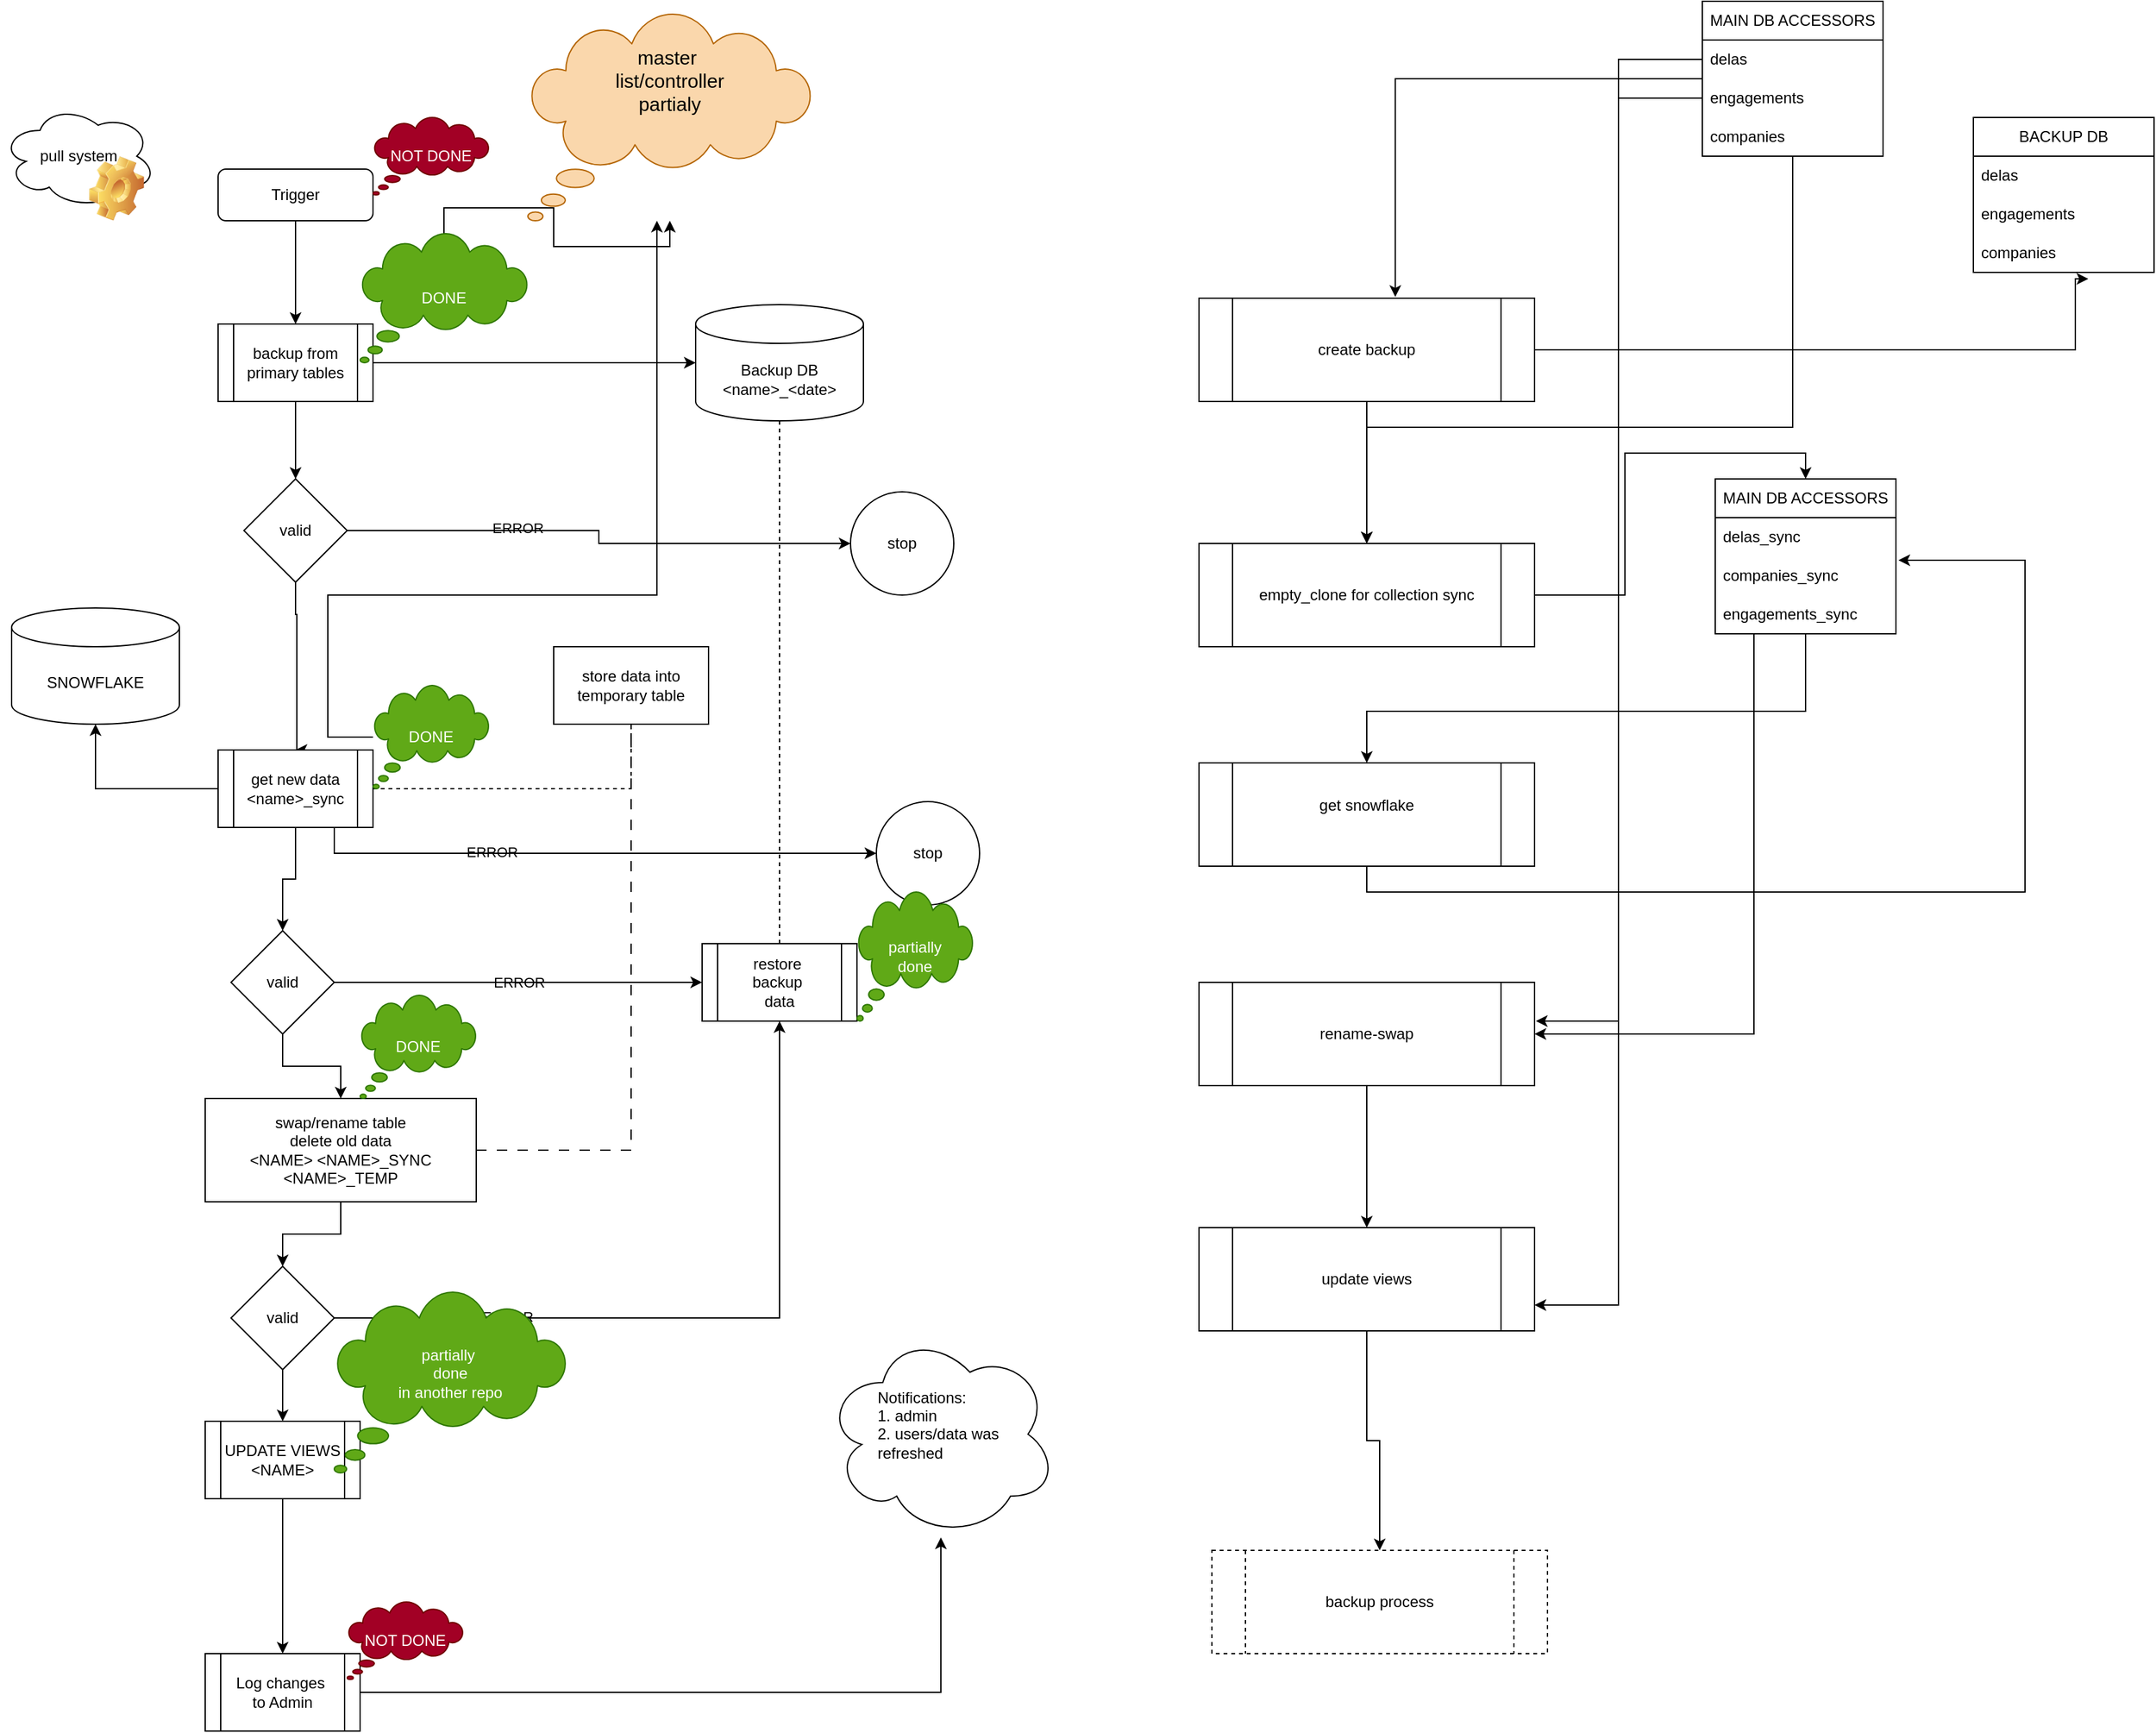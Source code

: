 <mxfile version="26.0.6">
  <diagram id="C5RBs43oDa-KdzZeNtuy" name="Page-1">
    <mxGraphModel dx="1668" dy="1202" grid="1" gridSize="10" guides="1" tooltips="1" connect="1" arrows="1" fold="1" page="0" pageScale="1" pageWidth="583" pageHeight="827" background="none" math="0" shadow="0">
      <root>
        <mxCell id="WIyWlLk6GJQsqaUBKTNV-0" />
        <mxCell id="WIyWlLk6GJQsqaUBKTNV-1" parent="WIyWlLk6GJQsqaUBKTNV-0" />
        <mxCell id="ZRK5j3wljSKJTThkrk0z-1" style="edgeStyle=orthogonalEdgeStyle;rounded=0;orthogonalLoop=1;jettySize=auto;html=1;exitX=0.5;exitY=1;exitDx=0;exitDy=0;entryX=0.5;entryY=0;entryDx=0;entryDy=0;labelBackgroundColor=none;fontColor=default;" parent="WIyWlLk6GJQsqaUBKTNV-1" source="WIyWlLk6GJQsqaUBKTNV-3" target="ZRK5j3wljSKJTThkrk0z-0" edge="1">
          <mxGeometry relative="1" as="geometry" />
        </mxCell>
        <mxCell id="WIyWlLk6GJQsqaUBKTNV-3" value="Trigger" style="rounded=1;whiteSpace=wrap;html=1;fontSize=12;glass=0;strokeWidth=1;shadow=0;labelBackgroundColor=none;" parent="WIyWlLk6GJQsqaUBKTNV-1" vertex="1">
          <mxGeometry x="160" y="80" width="120" height="40" as="geometry" />
        </mxCell>
        <mxCell id="ZRK5j3wljSKJTThkrk0z-2" style="edgeStyle=orthogonalEdgeStyle;rounded=0;orthogonalLoop=1;jettySize=auto;html=1;entryX=0.5;entryY=0;entryDx=0;entryDy=0;labelBackgroundColor=none;fontColor=default;" parent="WIyWlLk6GJQsqaUBKTNV-1" source="ZRK5j3wljSKJTThkrk0z-0" target="ZRK5j3wljSKJTThkrk0z-3" edge="1">
          <mxGeometry relative="1" as="geometry">
            <mxPoint x="220" y="360" as="targetPoint" />
          </mxGeometry>
        </mxCell>
        <mxCell id="ZRK5j3wljSKJTThkrk0z-20" style="edgeStyle=orthogonalEdgeStyle;rounded=0;orthogonalLoop=1;jettySize=auto;html=1;entryX=0;entryY=0.5;entryDx=0;entryDy=0;entryPerimeter=0;labelBackgroundColor=none;fontColor=default;" parent="WIyWlLk6GJQsqaUBKTNV-1" source="ZRK5j3wljSKJTThkrk0z-0" target="ZRK5j3wljSKJTThkrk0z-21" edge="1">
          <mxGeometry relative="1" as="geometry">
            <mxPoint x="530" y="230" as="targetPoint" />
          </mxGeometry>
        </mxCell>
        <mxCell id="ZRK5j3wljSKJTThkrk0z-0" value="backup from primary tables" style="shape=process;whiteSpace=wrap;html=1;backgroundOutline=1;labelBackgroundColor=none;" parent="WIyWlLk6GJQsqaUBKTNV-1" vertex="1">
          <mxGeometry x="160" y="200" width="120" height="60" as="geometry" />
        </mxCell>
        <mxCell id="ZRK5j3wljSKJTThkrk0z-4" style="edgeStyle=orthogonalEdgeStyle;rounded=0;orthogonalLoop=1;jettySize=auto;html=1;entryX=0;entryY=0.5;entryDx=0;entryDy=0;labelBackgroundColor=none;fontColor=default;" parent="WIyWlLk6GJQsqaUBKTNV-1" source="ZRK5j3wljSKJTThkrk0z-3" target="ZRK5j3wljSKJTThkrk0z-5" edge="1">
          <mxGeometry relative="1" as="geometry">
            <mxPoint x="390" y="400" as="targetPoint" />
          </mxGeometry>
        </mxCell>
        <mxCell id="ZRK5j3wljSKJTThkrk0z-6" value="ERROR" style="edgeLabel;html=1;align=center;verticalAlign=middle;resizable=0;points=[];labelBackgroundColor=none;" parent="ZRK5j3wljSKJTThkrk0z-4" vertex="1" connectable="0">
          <mxGeometry x="-0.339" y="2" relative="1" as="geometry">
            <mxPoint as="offset" />
          </mxGeometry>
        </mxCell>
        <mxCell id="ZRK5j3wljSKJTThkrk0z-8" style="edgeStyle=orthogonalEdgeStyle;rounded=0;orthogonalLoop=1;jettySize=auto;html=1;entryX=0.5;entryY=0;entryDx=0;entryDy=0;labelBackgroundColor=none;fontColor=default;" parent="WIyWlLk6GJQsqaUBKTNV-1" source="ZRK5j3wljSKJTThkrk0z-3" target="ZRK5j3wljSKJTThkrk0z-17" edge="1">
          <mxGeometry relative="1" as="geometry">
            <mxPoint x="220" y="450" as="targetPoint" />
            <Array as="points">
              <mxPoint x="220" y="425" />
              <mxPoint x="221" y="425" />
            </Array>
          </mxGeometry>
        </mxCell>
        <mxCell id="ZRK5j3wljSKJTThkrk0z-3" value="valid" style="rhombus;whiteSpace=wrap;html=1;labelBackgroundColor=none;" parent="WIyWlLk6GJQsqaUBKTNV-1" vertex="1">
          <mxGeometry x="180" y="320" width="80" height="80" as="geometry" />
        </mxCell>
        <mxCell id="ZRK5j3wljSKJTThkrk0z-5" value="stop" style="ellipse;whiteSpace=wrap;html=1;aspect=fixed;labelBackgroundColor=none;" parent="WIyWlLk6GJQsqaUBKTNV-1" vertex="1">
          <mxGeometry x="650" y="330" width="80" height="80" as="geometry" />
        </mxCell>
        <mxCell id="ZRK5j3wljSKJTThkrk0z-11" value="" style="edgeStyle=orthogonalEdgeStyle;rounded=0;orthogonalLoop=1;jettySize=auto;html=1;labelBackgroundColor=none;fontColor=default;" parent="WIyWlLk6GJQsqaUBKTNV-1" edge="1">
          <mxGeometry relative="1" as="geometry">
            <mxPoint x="220" y="510" as="sourcePoint" />
          </mxGeometry>
        </mxCell>
        <mxCell id="ZRK5j3wljSKJTThkrk0z-14" value="" style="edgeStyle=orthogonalEdgeStyle;rounded=0;orthogonalLoop=1;jettySize=auto;html=1;labelBackgroundColor=none;fontColor=default;exitX=0.75;exitY=1;exitDx=0;exitDy=0;" parent="WIyWlLk6GJQsqaUBKTNV-1" target="ZRK5j3wljSKJTThkrk0z-13" edge="1" source="ZRK5j3wljSKJTThkrk0z-17">
          <mxGeometry relative="1" as="geometry">
            <mxPoint x="260" y="620" as="sourcePoint" />
          </mxGeometry>
        </mxCell>
        <mxCell id="ZRK5j3wljSKJTThkrk0z-15" value="ERROR" style="edgeLabel;html=1;align=center;verticalAlign=middle;resizable=0;points=[];labelBackgroundColor=none;" parent="ZRK5j3wljSKJTThkrk0z-14" vertex="1" connectable="0">
          <mxGeometry x="-0.357" y="1" relative="1" as="geometry">
            <mxPoint as="offset" />
          </mxGeometry>
        </mxCell>
        <mxCell id="ZRK5j3wljSKJTThkrk0z-13" value="stop" style="ellipse;whiteSpace=wrap;html=1;labelBackgroundColor=none;" parent="WIyWlLk6GJQsqaUBKTNV-1" vertex="1">
          <mxGeometry x="670" y="570" width="80" height="80" as="geometry" />
        </mxCell>
        <mxCell id="ZRK5j3wljSKJTThkrk0z-25" value="" style="edgeStyle=orthogonalEdgeStyle;rounded=0;orthogonalLoop=1;jettySize=auto;html=1;labelBackgroundColor=none;fontColor=default;" parent="WIyWlLk6GJQsqaUBKTNV-1" source="ZRK5j3wljSKJTThkrk0z-17" target="ZRK5j3wljSKJTThkrk0z-24" edge="1">
          <mxGeometry relative="1" as="geometry" />
        </mxCell>
        <mxCell id="ZRK5j3wljSKJTThkrk0z-43" style="edgeStyle=orthogonalEdgeStyle;rounded=0;orthogonalLoop=1;jettySize=auto;html=1;labelBackgroundColor=none;fontColor=default;" parent="WIyWlLk6GJQsqaUBKTNV-1" source="ZRK5j3wljSKJTThkrk0z-17" target="ZRK5j3wljSKJTThkrk0z-42" edge="1">
          <mxGeometry relative="1" as="geometry" />
        </mxCell>
        <mxCell id="ZRK5j3wljSKJTThkrk0z-47" value="" style="edgeStyle=orthogonalEdgeStyle;rounded=0;orthogonalLoop=1;jettySize=auto;html=1;dashed=1;endArrow=none;endFill=0;labelBackgroundColor=none;fontColor=default;" parent="WIyWlLk6GJQsqaUBKTNV-1" source="ZRK5j3wljSKJTThkrk0z-17" target="ZRK5j3wljSKJTThkrk0z-46" edge="1">
          <mxGeometry relative="1" as="geometry" />
        </mxCell>
        <mxCell id="ZRK5j3wljSKJTThkrk0z-17" value="get new data&lt;div&gt;&amp;lt;name&amp;gt;_sync&lt;/div&gt;" style="shape=process;whiteSpace=wrap;html=1;backgroundOutline=1;labelBackgroundColor=none;" parent="WIyWlLk6GJQsqaUBKTNV-1" vertex="1">
          <mxGeometry x="160" y="530" width="120" height="60" as="geometry" />
        </mxCell>
        <mxCell id="ZRK5j3wljSKJTThkrk0z-29" style="edgeStyle=orthogonalEdgeStyle;rounded=0;orthogonalLoop=1;jettySize=auto;html=1;entryX=0.5;entryY=0;entryDx=0;entryDy=0;endArrow=none;endFill=0;dashed=1;labelBackgroundColor=none;fontColor=default;" parent="WIyWlLk6GJQsqaUBKTNV-1" source="ZRK5j3wljSKJTThkrk0z-21" target="ZRK5j3wljSKJTThkrk0z-27" edge="1">
          <mxGeometry relative="1" as="geometry" />
        </mxCell>
        <mxCell id="ZRK5j3wljSKJTThkrk0z-21" value="Backup DB&lt;div&gt;&amp;lt;name&amp;gt;_&amp;lt;date&amp;gt;&lt;/div&gt;" style="shape=cylinder3;whiteSpace=wrap;html=1;boundedLbl=1;backgroundOutline=1;size=15;labelBackgroundColor=none;" parent="WIyWlLk6GJQsqaUBKTNV-1" vertex="1">
          <mxGeometry x="530" y="185" width="130" height="90" as="geometry" />
        </mxCell>
        <mxCell id="ZRK5j3wljSKJTThkrk0z-26" value="ERROR" style="edgeStyle=orthogonalEdgeStyle;rounded=0;orthogonalLoop=1;jettySize=auto;html=1;entryX=0;entryY=0.5;entryDx=0;entryDy=0;labelBackgroundColor=none;fontColor=default;" parent="WIyWlLk6GJQsqaUBKTNV-1" source="ZRK5j3wljSKJTThkrk0z-24" target="ZRK5j3wljSKJTThkrk0z-27" edge="1">
          <mxGeometry relative="1" as="geometry">
            <mxPoint x="400" y="910" as="targetPoint" />
          </mxGeometry>
        </mxCell>
        <mxCell id="ZRK5j3wljSKJTThkrk0z-51" value="" style="edgeStyle=orthogonalEdgeStyle;rounded=0;orthogonalLoop=1;jettySize=auto;html=1;labelBackgroundColor=none;fontColor=default;" parent="WIyWlLk6GJQsqaUBKTNV-1" source="ZRK5j3wljSKJTThkrk0z-24" target="ZRK5j3wljSKJTThkrk0z-50" edge="1">
          <mxGeometry relative="1" as="geometry" />
        </mxCell>
        <mxCell id="ZRK5j3wljSKJTThkrk0z-24" value="valid" style="rhombus;whiteSpace=wrap;html=1;labelBackgroundColor=none;" parent="WIyWlLk6GJQsqaUBKTNV-1" vertex="1">
          <mxGeometry x="170" y="670" width="80" height="80" as="geometry" />
        </mxCell>
        <mxCell id="ZRK5j3wljSKJTThkrk0z-27" value="restore&amp;nbsp;&lt;div&gt;backup&amp;nbsp;&lt;/div&gt;&lt;div&gt;data&lt;/div&gt;" style="shape=process;whiteSpace=wrap;html=1;backgroundOutline=1;labelBackgroundColor=none;" parent="WIyWlLk6GJQsqaUBKTNV-1" vertex="1">
          <mxGeometry x="535" y="680" width="120" height="60" as="geometry" />
        </mxCell>
        <mxCell id="ZRK5j3wljSKJTThkrk0z-28" style="edgeStyle=orthogonalEdgeStyle;rounded=0;orthogonalLoop=1;jettySize=auto;html=1;exitX=0.5;exitY=1;exitDx=0;exitDy=0;exitPerimeter=0;labelBackgroundColor=none;fontColor=default;" parent="WIyWlLk6GJQsqaUBKTNV-1" source="ZRK5j3wljSKJTThkrk0z-21" target="ZRK5j3wljSKJTThkrk0z-21" edge="1">
          <mxGeometry relative="1" as="geometry" />
        </mxCell>
        <mxCell id="ZRK5j3wljSKJTThkrk0z-39" style="edgeStyle=orthogonalEdgeStyle;rounded=0;orthogonalLoop=1;jettySize=auto;html=1;labelBackgroundColor=none;fontColor=default;" parent="WIyWlLk6GJQsqaUBKTNV-1" source="ZRK5j3wljSKJTThkrk0z-31" target="ZRK5j3wljSKJTThkrk0z-38" edge="1">
          <mxGeometry relative="1" as="geometry" />
        </mxCell>
        <mxCell id="ZRK5j3wljSKJTThkrk0z-31" value="Log changes&amp;nbsp;&lt;div&gt;to Admin&lt;/div&gt;" style="shape=process;whiteSpace=wrap;html=1;backgroundOutline=1;labelBackgroundColor=none;" parent="WIyWlLk6GJQsqaUBKTNV-1" vertex="1">
          <mxGeometry x="150" y="1230" width="120" height="60" as="geometry" />
        </mxCell>
        <mxCell id="ZRK5j3wljSKJTThkrk0z-34" style="edgeStyle=orthogonalEdgeStyle;rounded=0;orthogonalLoop=1;jettySize=auto;html=1;entryX=0.5;entryY=0;entryDx=0;entryDy=0;labelBackgroundColor=none;fontColor=default;" parent="WIyWlLk6GJQsqaUBKTNV-1" source="ZRK5j3wljSKJTThkrk0z-33" target="ZRK5j3wljSKJTThkrk0z-31" edge="1">
          <mxGeometry relative="1" as="geometry" />
        </mxCell>
        <mxCell id="ZRK5j3wljSKJTThkrk0z-33" value="UPDATE VIEWS&lt;div&gt;&amp;lt;NAME&amp;gt;&lt;/div&gt;" style="shape=process;whiteSpace=wrap;html=1;backgroundOutline=1;labelBackgroundColor=none;" parent="WIyWlLk6GJQsqaUBKTNV-1" vertex="1">
          <mxGeometry x="150" y="1050" width="120" height="60" as="geometry" />
        </mxCell>
        <mxCell id="ZRK5j3wljSKJTThkrk0z-38" value="&lt;blockquote style=&quot;margin: 0 0 0 40px; border: none; padding: 0px;&quot;&gt;&lt;div style=&quot;text-align: left;&quot;&gt;Notifications:&lt;/div&gt;&lt;div style=&quot;text-align: left;&quot;&gt;1. admin&lt;/div&gt;&lt;div style=&quot;text-align: left;&quot;&gt;2. users/data was refreshed&lt;/div&gt;&lt;/blockquote&gt;&lt;div&gt;&lt;br&gt;&lt;/div&gt;" style="ellipse;shape=cloud;whiteSpace=wrap;html=1;labelBackgroundColor=none;" parent="WIyWlLk6GJQsqaUBKTNV-1" vertex="1">
          <mxGeometry x="630" y="980" width="180" height="160" as="geometry" />
        </mxCell>
        <mxCell id="ZRK5j3wljSKJTThkrk0z-42" value="SNOWFLAKE" style="shape=cylinder3;whiteSpace=wrap;html=1;boundedLbl=1;backgroundOutline=1;size=15;labelBackgroundColor=none;" parent="WIyWlLk6GJQsqaUBKTNV-1" vertex="1">
          <mxGeometry y="420" width="130" height="90" as="geometry" />
        </mxCell>
        <mxCell id="ZRK5j3wljSKJTThkrk0z-45" value="pull system" style="ellipse;shape=cloud;whiteSpace=wrap;html=1;labelBackgroundColor=none;" parent="WIyWlLk6GJQsqaUBKTNV-1" vertex="1">
          <mxGeometry x="-8" y="30" width="120" height="80" as="geometry" />
        </mxCell>
        <mxCell id="ZRK5j3wljSKJTThkrk0z-44" value="" style="shape=image;html=1;verticalLabelPosition=bottom;verticalAlign=top;imageAspect=1;aspect=fixed;image=img/clipart/Gear_128x128.png;labelBackgroundColor=none;" parent="WIyWlLk6GJQsqaUBKTNV-1" vertex="1">
          <mxGeometry x="60" y="70" width="42.62" height="50" as="geometry" />
        </mxCell>
        <mxCell id="ZRK5j3wljSKJTThkrk0z-46" value="store data into temporary table" style="whiteSpace=wrap;html=1;labelBackgroundColor=none;" parent="WIyWlLk6GJQsqaUBKTNV-1" vertex="1">
          <mxGeometry x="420" y="450" width="120" height="60" as="geometry" />
        </mxCell>
        <mxCell id="ZRK5j3wljSKJTThkrk0z-54" value="" style="edgeStyle=orthogonalEdgeStyle;rounded=0;orthogonalLoop=1;jettySize=auto;html=1;labelBackgroundColor=none;fontColor=default;" parent="WIyWlLk6GJQsqaUBKTNV-1" source="ZRK5j3wljSKJTThkrk0z-50" target="ZRK5j3wljSKJTThkrk0z-53" edge="1">
          <mxGeometry relative="1" as="geometry" />
        </mxCell>
        <mxCell id="ZRK5j3wljSKJTThkrk0z-58" style="edgeStyle=orthogonalEdgeStyle;rounded=0;orthogonalLoop=1;jettySize=auto;html=1;entryX=0.5;entryY=1;entryDx=0;entryDy=0;dashed=1;dashPattern=8 8;endArrow=none;endFill=0;labelBackgroundColor=none;fontColor=default;" parent="WIyWlLk6GJQsqaUBKTNV-1" source="ZRK5j3wljSKJTThkrk0z-50" target="ZRK5j3wljSKJTThkrk0z-46" edge="1">
          <mxGeometry relative="1" as="geometry" />
        </mxCell>
        <mxCell id="ZRK5j3wljSKJTThkrk0z-50" value="swap/rename table&lt;div&gt;delete old data&lt;/div&gt;&lt;div&gt;&amp;lt;NAME&amp;gt; &amp;lt;NAME&amp;gt;_SYNC &amp;lt;NAME&amp;gt;_TEMP&lt;/div&gt;" style="whiteSpace=wrap;html=1;labelBackgroundColor=none;" parent="WIyWlLk6GJQsqaUBKTNV-1" vertex="1">
          <mxGeometry x="150" y="800" width="210" height="80" as="geometry" />
        </mxCell>
        <mxCell id="ZRK5j3wljSKJTThkrk0z-55" style="edgeStyle=orthogonalEdgeStyle;rounded=0;orthogonalLoop=1;jettySize=auto;html=1;entryX=0.5;entryY=1;entryDx=0;entryDy=0;labelBackgroundColor=none;fontColor=default;" parent="WIyWlLk6GJQsqaUBKTNV-1" source="ZRK5j3wljSKJTThkrk0z-53" target="ZRK5j3wljSKJTThkrk0z-27" edge="1">
          <mxGeometry relative="1" as="geometry" />
        </mxCell>
        <mxCell id="ZRK5j3wljSKJTThkrk0z-57" value="ERROR" style="edgeLabel;html=1;align=center;verticalAlign=middle;resizable=0;points=[];labelBackgroundColor=none;" parent="ZRK5j3wljSKJTThkrk0z-55" vertex="1" connectable="0">
          <mxGeometry x="-0.535" y="1" relative="1" as="geometry">
            <mxPoint as="offset" />
          </mxGeometry>
        </mxCell>
        <mxCell id="ZRK5j3wljSKJTThkrk0z-56" style="edgeStyle=orthogonalEdgeStyle;rounded=0;orthogonalLoop=1;jettySize=auto;html=1;entryX=0.5;entryY=0;entryDx=0;entryDy=0;labelBackgroundColor=none;fontColor=default;" parent="WIyWlLk6GJQsqaUBKTNV-1" source="ZRK5j3wljSKJTThkrk0z-53" target="ZRK5j3wljSKJTThkrk0z-33" edge="1">
          <mxGeometry relative="1" as="geometry" />
        </mxCell>
        <mxCell id="ZRK5j3wljSKJTThkrk0z-53" value="valid" style="rhombus;whiteSpace=wrap;html=1;labelBackgroundColor=none;" parent="WIyWlLk6GJQsqaUBKTNV-1" vertex="1">
          <mxGeometry x="170" y="930" width="80" height="80" as="geometry" />
        </mxCell>
        <mxCell id="C-GdJFwpa_Lm7cTs0JsF-0" value="NOT DONE" style="whiteSpace=wrap;html=1;shape=mxgraph.basic.cloud_callout;fillColor=#a20025;fontColor=#ffffff;strokeColor=#6F0000;" parent="WIyWlLk6GJQsqaUBKTNV-1" vertex="1">
          <mxGeometry x="280" y="40" width="90" height="60" as="geometry" />
        </mxCell>
        <mxCell id="C-GdJFwpa_Lm7cTs0JsF-3" style="edgeStyle=orthogonalEdgeStyle;rounded=0;orthogonalLoop=1;jettySize=auto;html=1;" parent="WIyWlLk6GJQsqaUBKTNV-1" source="C-GdJFwpa_Lm7cTs0JsF-1" target="C-GdJFwpa_Lm7cTs0JsF-2" edge="1">
          <mxGeometry relative="1" as="geometry" />
        </mxCell>
        <mxCell id="C-GdJFwpa_Lm7cTs0JsF-1" value="DONE" style="whiteSpace=wrap;html=1;shape=mxgraph.basic.cloud_callout;fillColor=#60a917;fontColor=#ffffff;strokeColor=#2D7600;" parent="WIyWlLk6GJQsqaUBKTNV-1" vertex="1">
          <mxGeometry x="270" y="130" width="130" height="100" as="geometry" />
        </mxCell>
        <mxCell id="C-GdJFwpa_Lm7cTs0JsF-2" value="&lt;div&gt;&lt;br&gt;&lt;/div&gt;master&amp;nbsp;&lt;div&gt;list/controller&lt;/div&gt;&lt;div&gt;partialy&lt;/div&gt;" style="whiteSpace=wrap;html=1;shape=mxgraph.basic.cloud_callout;fillColor=#fad7ac;strokeColor=#b46504;align=center;verticalAlign=top;fontSize=15;" parent="WIyWlLk6GJQsqaUBKTNV-1" vertex="1">
          <mxGeometry x="400" y="-40" width="220" height="160" as="geometry" />
        </mxCell>
        <mxCell id="C-GdJFwpa_Lm7cTs0JsF-5" style="edgeStyle=orthogonalEdgeStyle;rounded=0;orthogonalLoop=1;jettySize=auto;html=1;" parent="WIyWlLk6GJQsqaUBKTNV-1" source="C-GdJFwpa_Lm7cTs0JsF-4" target="C-GdJFwpa_Lm7cTs0JsF-2" edge="1">
          <mxGeometry relative="1" as="geometry">
            <Array as="points">
              <mxPoint x="245" y="410" />
              <mxPoint x="500" y="410" />
            </Array>
          </mxGeometry>
        </mxCell>
        <mxCell id="C-GdJFwpa_Lm7cTs0JsF-4" value="DONE" style="whiteSpace=wrap;html=1;shape=mxgraph.basic.cloud_callout;fillColor=#60a917;fontColor=#ffffff;strokeColor=#2D7600;" parent="WIyWlLk6GJQsqaUBKTNV-1" vertex="1">
          <mxGeometry x="280" y="480" width="90" height="80" as="geometry" />
        </mxCell>
        <mxCell id="C-GdJFwpa_Lm7cTs0JsF-6" value="DONE" style="whiteSpace=wrap;html=1;shape=mxgraph.basic.cloud_callout;fillColor=#60a917;fontColor=#ffffff;strokeColor=#2D7600;" parent="WIyWlLk6GJQsqaUBKTNV-1" vertex="1">
          <mxGeometry x="270" y="720" width="90" height="80" as="geometry" />
        </mxCell>
        <mxCell id="C-GdJFwpa_Lm7cTs0JsF-7" value="partially&lt;div&gt;done&lt;/div&gt;" style="whiteSpace=wrap;html=1;shape=mxgraph.basic.cloud_callout;fillColor=#60a917;fontColor=#ffffff;strokeColor=#2D7600;" parent="WIyWlLk6GJQsqaUBKTNV-1" vertex="1">
          <mxGeometry x="655" y="640" width="90" height="100" as="geometry" />
        </mxCell>
        <mxCell id="C-GdJFwpa_Lm7cTs0JsF-8" value="partially&amp;nbsp;&lt;div&gt;done&lt;/div&gt;&lt;div&gt;in another repo&lt;/div&gt;&lt;div&gt;&lt;br&gt;&lt;/div&gt;" style="whiteSpace=wrap;html=1;shape=mxgraph.basic.cloud_callout;fillColor=#60a917;fontColor=#ffffff;strokeColor=#2D7600;" parent="WIyWlLk6GJQsqaUBKTNV-1" vertex="1">
          <mxGeometry x="250" y="950" width="180" height="140" as="geometry" />
        </mxCell>
        <mxCell id="C-GdJFwpa_Lm7cTs0JsF-9" value="NOT DONE" style="whiteSpace=wrap;html=1;shape=mxgraph.basic.cloud_callout;fillColor=#a20025;fontColor=#ffffff;strokeColor=#6F0000;" parent="WIyWlLk6GJQsqaUBKTNV-1" vertex="1">
          <mxGeometry x="260" y="1190" width="90" height="60" as="geometry" />
        </mxCell>
        <mxCell id="SlLGlt2KNf9iwWMNFsrn-13" style="edgeStyle=orthogonalEdgeStyle;rounded=0;orthogonalLoop=1;jettySize=auto;html=1;" parent="WIyWlLk6GJQsqaUBKTNV-1" source="SlLGlt2KNf9iwWMNFsrn-2" target="SlLGlt2KNf9iwWMNFsrn-8" edge="1">
          <mxGeometry relative="1" as="geometry" />
        </mxCell>
        <mxCell id="SlLGlt2KNf9iwWMNFsrn-2" value="create backup" style="shape=process;whiteSpace=wrap;html=1;backgroundOutline=1;" parent="WIyWlLk6GJQsqaUBKTNV-1" vertex="1">
          <mxGeometry x="920" y="180" width="260" height="80" as="geometry" />
        </mxCell>
        <mxCell id="SlLGlt2KNf9iwWMNFsrn-39" style="edgeStyle=orthogonalEdgeStyle;rounded=0;orthogonalLoop=1;jettySize=auto;html=1;" parent="WIyWlLk6GJQsqaUBKTNV-1" source="SlLGlt2KNf9iwWMNFsrn-3" target="SlLGlt2KNf9iwWMNFsrn-8" edge="1">
          <mxGeometry relative="1" as="geometry">
            <Array as="points">
              <mxPoint x="1380" y="280" />
              <mxPoint x="1050" y="280" />
            </Array>
          </mxGeometry>
        </mxCell>
        <mxCell id="SlLGlt2KNf9iwWMNFsrn-3" value="MAIN DB ACCESSORS" style="swimlane;fontStyle=0;childLayout=stackLayout;horizontal=1;startSize=30;horizontalStack=0;resizeParent=1;resizeParentMax=0;resizeLast=0;collapsible=1;marginBottom=0;whiteSpace=wrap;html=1;" parent="WIyWlLk6GJQsqaUBKTNV-1" vertex="1">
          <mxGeometry x="1310" y="-50" width="140" height="120" as="geometry" />
        </mxCell>
        <mxCell id="SlLGlt2KNf9iwWMNFsrn-4" value="delas" style="text;strokeColor=none;fillColor=none;align=left;verticalAlign=middle;spacingLeft=4;spacingRight=4;overflow=hidden;points=[[0,0.5],[1,0.5]];portConstraint=eastwest;rotatable=0;whiteSpace=wrap;html=1;" parent="SlLGlt2KNf9iwWMNFsrn-3" vertex="1">
          <mxGeometry y="30" width="140" height="30" as="geometry" />
        </mxCell>
        <mxCell id="SlLGlt2KNf9iwWMNFsrn-5" value="engagements" style="text;strokeColor=none;fillColor=none;align=left;verticalAlign=middle;spacingLeft=4;spacingRight=4;overflow=hidden;points=[[0,0.5],[1,0.5]];portConstraint=eastwest;rotatable=0;whiteSpace=wrap;html=1;" parent="SlLGlt2KNf9iwWMNFsrn-3" vertex="1">
          <mxGeometry y="60" width="140" height="30" as="geometry" />
        </mxCell>
        <mxCell id="SlLGlt2KNf9iwWMNFsrn-6" value="companies" style="text;strokeColor=none;fillColor=none;align=left;verticalAlign=middle;spacingLeft=4;spacingRight=4;overflow=hidden;points=[[0,0.5],[1,0.5]];portConstraint=eastwest;rotatable=0;whiteSpace=wrap;html=1;" parent="SlLGlt2KNf9iwWMNFsrn-3" vertex="1">
          <mxGeometry y="90" width="140" height="30" as="geometry" />
        </mxCell>
        <mxCell id="SlLGlt2KNf9iwWMNFsrn-7" style="edgeStyle=orthogonalEdgeStyle;rounded=0;orthogonalLoop=1;jettySize=auto;html=1;entryX=0.585;entryY=-0.012;entryDx=0;entryDy=0;entryPerimeter=0;" parent="WIyWlLk6GJQsqaUBKTNV-1" source="SlLGlt2KNf9iwWMNFsrn-3" target="SlLGlt2KNf9iwWMNFsrn-2" edge="1">
          <mxGeometry relative="1" as="geometry" />
        </mxCell>
        <mxCell id="SlLGlt2KNf9iwWMNFsrn-14" style="edgeStyle=orthogonalEdgeStyle;rounded=0;orthogonalLoop=1;jettySize=auto;html=1;entryX=0.5;entryY=0;entryDx=0;entryDy=0;" parent="WIyWlLk6GJQsqaUBKTNV-1" source="SlLGlt2KNf9iwWMNFsrn-8" target="SlLGlt2KNf9iwWMNFsrn-9" edge="1">
          <mxGeometry relative="1" as="geometry" />
        </mxCell>
        <mxCell id="SlLGlt2KNf9iwWMNFsrn-8" value="empty_clone for collection sync" style="shape=process;whiteSpace=wrap;html=1;backgroundOutline=1;" parent="WIyWlLk6GJQsqaUBKTNV-1" vertex="1">
          <mxGeometry x="920" y="370" width="260" height="80" as="geometry" />
        </mxCell>
        <mxCell id="SlLGlt2KNf9iwWMNFsrn-17" style="edgeStyle=orthogonalEdgeStyle;rounded=0;orthogonalLoop=1;jettySize=auto;html=1;entryX=0.5;entryY=0;entryDx=0;entryDy=0;" parent="WIyWlLk6GJQsqaUBKTNV-1" source="SlLGlt2KNf9iwWMNFsrn-9" target="SlLGlt2KNf9iwWMNFsrn-15" edge="1">
          <mxGeometry relative="1" as="geometry">
            <Array as="points">
              <mxPoint x="1390" y="500" />
              <mxPoint x="1050" y="500" />
            </Array>
          </mxGeometry>
        </mxCell>
        <mxCell id="SlLGlt2KNf9iwWMNFsrn-9" value="MAIN DB ACCESSORS" style="swimlane;fontStyle=0;childLayout=stackLayout;horizontal=1;startSize=30;horizontalStack=0;resizeParent=1;resizeParentMax=0;resizeLast=0;collapsible=1;marginBottom=0;whiteSpace=wrap;html=1;" parent="WIyWlLk6GJQsqaUBKTNV-1" vertex="1">
          <mxGeometry x="1320" y="320" width="140" height="120" as="geometry" />
        </mxCell>
        <mxCell id="SlLGlt2KNf9iwWMNFsrn-10" value="delas_sync" style="text;strokeColor=none;fillColor=none;align=left;verticalAlign=middle;spacingLeft=4;spacingRight=4;overflow=hidden;points=[[0,0.5],[1,0.5]];portConstraint=eastwest;rotatable=0;whiteSpace=wrap;html=1;" parent="SlLGlt2KNf9iwWMNFsrn-9" vertex="1">
          <mxGeometry y="30" width="140" height="30" as="geometry" />
        </mxCell>
        <mxCell id="SlLGlt2KNf9iwWMNFsrn-12" value="companies_sync" style="text;strokeColor=none;fillColor=none;align=left;verticalAlign=middle;spacingLeft=4;spacingRight=4;overflow=hidden;points=[[0,0.5],[1,0.5]];portConstraint=eastwest;rotatable=0;whiteSpace=wrap;html=1;" parent="SlLGlt2KNf9iwWMNFsrn-9" vertex="1">
          <mxGeometry y="60" width="140" height="30" as="geometry" />
        </mxCell>
        <mxCell id="SlLGlt2KNf9iwWMNFsrn-11" value="engagements_sync" style="text;strokeColor=none;fillColor=none;align=left;verticalAlign=middle;spacingLeft=4;spacingRight=4;overflow=hidden;points=[[0,0.5],[1,0.5]];portConstraint=eastwest;rotatable=0;whiteSpace=wrap;html=1;" parent="SlLGlt2KNf9iwWMNFsrn-9" vertex="1">
          <mxGeometry y="90" width="140" height="30" as="geometry" />
        </mxCell>
        <mxCell id="SlLGlt2KNf9iwWMNFsrn-28" style="edgeStyle=orthogonalEdgeStyle;rounded=0;orthogonalLoop=1;jettySize=auto;html=1;entryX=1.014;entryY=0.1;entryDx=0;entryDy=0;exitX=0.5;exitY=1;exitDx=0;exitDy=0;entryPerimeter=0;" parent="WIyWlLk6GJQsqaUBKTNV-1" source="SlLGlt2KNf9iwWMNFsrn-15" target="SlLGlt2KNf9iwWMNFsrn-12" edge="1">
          <mxGeometry relative="1" as="geometry">
            <mxPoint x="1130" y="650" as="sourcePoint" />
            <mxPoint x="1540" y="475" as="targetPoint" />
            <Array as="points">
              <mxPoint x="1050" y="640" />
              <mxPoint x="1560" y="640" />
              <mxPoint x="1560" y="383" />
            </Array>
          </mxGeometry>
        </mxCell>
        <mxCell id="SlLGlt2KNf9iwWMNFsrn-15" value="get snowflake&lt;div&gt;&lt;br&gt;&lt;/div&gt;" style="shape=process;whiteSpace=wrap;html=1;backgroundOutline=1;" parent="WIyWlLk6GJQsqaUBKTNV-1" vertex="1">
          <mxGeometry x="920" y="540" width="260" height="80" as="geometry" />
        </mxCell>
        <mxCell id="SlLGlt2KNf9iwWMNFsrn-38" style="edgeStyle=orthogonalEdgeStyle;rounded=0;orthogonalLoop=1;jettySize=auto;html=1;entryX=0.5;entryY=0;entryDx=0;entryDy=0;" parent="WIyWlLk6GJQsqaUBKTNV-1" source="SlLGlt2KNf9iwWMNFsrn-22" target="SlLGlt2KNf9iwWMNFsrn-32" edge="1">
          <mxGeometry relative="1" as="geometry" />
        </mxCell>
        <mxCell id="SlLGlt2KNf9iwWMNFsrn-22" value="&lt;div&gt;rename-swap&lt;/div&gt;" style="shape=process;whiteSpace=wrap;html=1;backgroundOutline=1;" parent="WIyWlLk6GJQsqaUBKTNV-1" vertex="1">
          <mxGeometry x="920" y="710" width="260" height="80" as="geometry" />
        </mxCell>
        <mxCell id="SlLGlt2KNf9iwWMNFsrn-23" value="BACKUP DB" style="swimlane;fontStyle=0;childLayout=stackLayout;horizontal=1;startSize=30;horizontalStack=0;resizeParent=1;resizeParentMax=0;resizeLast=0;collapsible=1;marginBottom=0;whiteSpace=wrap;html=1;" parent="WIyWlLk6GJQsqaUBKTNV-1" vertex="1">
          <mxGeometry x="1520" y="40" width="140" height="120" as="geometry" />
        </mxCell>
        <mxCell id="SlLGlt2KNf9iwWMNFsrn-24" value="delas" style="text;strokeColor=none;fillColor=none;align=left;verticalAlign=middle;spacingLeft=4;spacingRight=4;overflow=hidden;points=[[0,0.5],[1,0.5]];portConstraint=eastwest;rotatable=0;whiteSpace=wrap;html=1;" parent="SlLGlt2KNf9iwWMNFsrn-23" vertex="1">
          <mxGeometry y="30" width="140" height="30" as="geometry" />
        </mxCell>
        <mxCell id="SlLGlt2KNf9iwWMNFsrn-25" value="engagements" style="text;strokeColor=none;fillColor=none;align=left;verticalAlign=middle;spacingLeft=4;spacingRight=4;overflow=hidden;points=[[0,0.5],[1,0.5]];portConstraint=eastwest;rotatable=0;whiteSpace=wrap;html=1;" parent="SlLGlt2KNf9iwWMNFsrn-23" vertex="1">
          <mxGeometry y="60" width="140" height="30" as="geometry" />
        </mxCell>
        <mxCell id="SlLGlt2KNf9iwWMNFsrn-26" value="companies" style="text;strokeColor=none;fillColor=none;align=left;verticalAlign=middle;spacingLeft=4;spacingRight=4;overflow=hidden;points=[[0,0.5],[1,0.5]];portConstraint=eastwest;rotatable=0;whiteSpace=wrap;html=1;" parent="SlLGlt2KNf9iwWMNFsrn-23" vertex="1">
          <mxGeometry y="90" width="140" height="30" as="geometry" />
        </mxCell>
        <mxCell id="SlLGlt2KNf9iwWMNFsrn-27" style="edgeStyle=orthogonalEdgeStyle;rounded=0;orthogonalLoop=1;jettySize=auto;html=1;entryX=0.636;entryY=1.167;entryDx=0;entryDy=0;entryPerimeter=0;" parent="WIyWlLk6GJQsqaUBKTNV-1" source="SlLGlt2KNf9iwWMNFsrn-2" target="SlLGlt2KNf9iwWMNFsrn-26" edge="1">
          <mxGeometry relative="1" as="geometry">
            <Array as="points">
              <mxPoint x="1599" y="220" />
            </Array>
          </mxGeometry>
        </mxCell>
        <mxCell id="SlLGlt2KNf9iwWMNFsrn-29" style="edgeStyle=orthogonalEdgeStyle;rounded=0;orthogonalLoop=1;jettySize=auto;html=1;" parent="WIyWlLk6GJQsqaUBKTNV-1" source="SlLGlt2KNf9iwWMNFsrn-11" target="SlLGlt2KNf9iwWMNFsrn-22" edge="1">
          <mxGeometry relative="1" as="geometry">
            <Array as="points">
              <mxPoint x="1350" y="750" />
            </Array>
          </mxGeometry>
        </mxCell>
        <mxCell id="SlLGlt2KNf9iwWMNFsrn-30" style="edgeStyle=orthogonalEdgeStyle;rounded=0;orthogonalLoop=1;jettySize=auto;html=1;entryX=1.004;entryY=0.375;entryDx=0;entryDy=0;entryPerimeter=0;" parent="WIyWlLk6GJQsqaUBKTNV-1" source="SlLGlt2KNf9iwWMNFsrn-4" target="SlLGlt2KNf9iwWMNFsrn-22" edge="1">
          <mxGeometry relative="1" as="geometry" />
        </mxCell>
        <mxCell id="SlLGlt2KNf9iwWMNFsrn-33" style="edgeStyle=orthogonalEdgeStyle;rounded=0;orthogonalLoop=1;jettySize=auto;html=1;" parent="WIyWlLk6GJQsqaUBKTNV-1" source="SlLGlt2KNf9iwWMNFsrn-32" edge="1">
          <mxGeometry relative="1" as="geometry">
            <mxPoint x="1050" y="960" as="targetPoint" />
          </mxGeometry>
        </mxCell>
        <mxCell id="SlLGlt2KNf9iwWMNFsrn-37" style="edgeStyle=orthogonalEdgeStyle;rounded=0;orthogonalLoop=1;jettySize=auto;html=1;entryX=0.5;entryY=0;entryDx=0;entryDy=0;" parent="WIyWlLk6GJQsqaUBKTNV-1" source="SlLGlt2KNf9iwWMNFsrn-32" target="SlLGlt2KNf9iwWMNFsrn-35" edge="1">
          <mxGeometry relative="1" as="geometry" />
        </mxCell>
        <mxCell id="SlLGlt2KNf9iwWMNFsrn-32" value="&lt;div&gt;update views&lt;/div&gt;" style="shape=process;whiteSpace=wrap;html=1;backgroundOutline=1;" parent="WIyWlLk6GJQsqaUBKTNV-1" vertex="1">
          <mxGeometry x="920" y="900" width="260" height="80" as="geometry" />
        </mxCell>
        <mxCell id="SlLGlt2KNf9iwWMNFsrn-34" style="edgeStyle=orthogonalEdgeStyle;rounded=0;orthogonalLoop=1;jettySize=auto;html=1;entryX=1;entryY=0.75;entryDx=0;entryDy=0;" parent="WIyWlLk6GJQsqaUBKTNV-1" source="SlLGlt2KNf9iwWMNFsrn-5" target="SlLGlt2KNf9iwWMNFsrn-32" edge="1">
          <mxGeometry relative="1" as="geometry" />
        </mxCell>
        <mxCell id="SlLGlt2KNf9iwWMNFsrn-35" value="&lt;div&gt;backup process&lt;/div&gt;" style="shape=process;whiteSpace=wrap;html=1;backgroundOutline=1;dashed=1;" parent="WIyWlLk6GJQsqaUBKTNV-1" vertex="1">
          <mxGeometry x="930" y="1150" width="260" height="80" as="geometry" />
        </mxCell>
      </root>
    </mxGraphModel>
  </diagram>
</mxfile>
